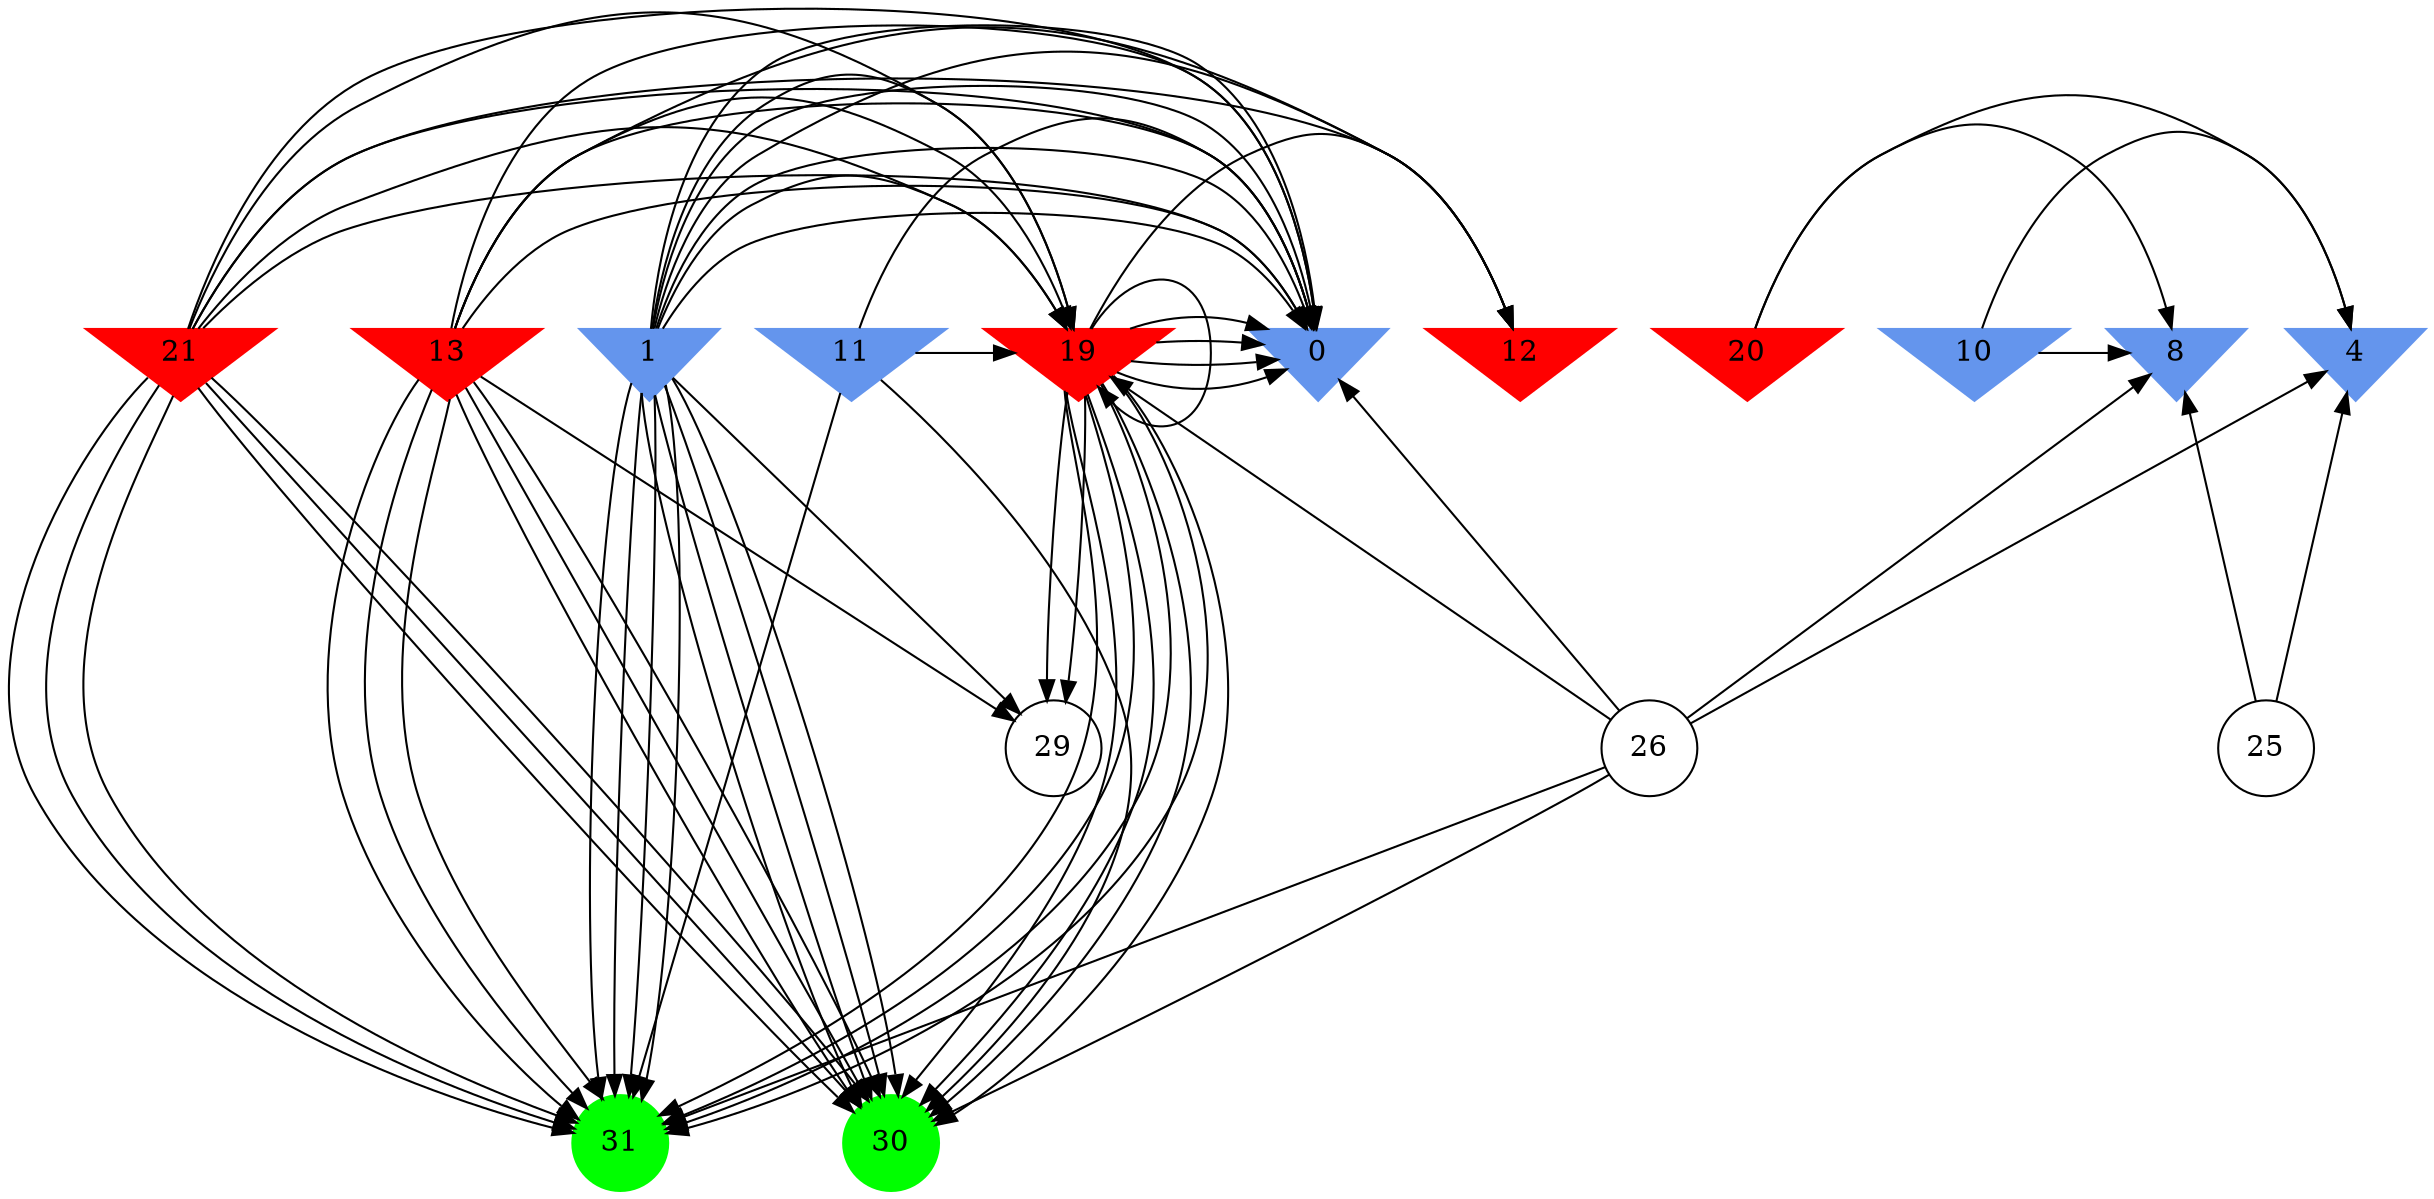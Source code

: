 digraph brain {
	ranksep=2.0;
	0 [shape=invtriangle,style=filled,color=cornflowerblue];
	1 [shape=invtriangle,style=filled,color=cornflowerblue];
	4 [shape=invtriangle,style=filled,color=cornflowerblue];
	8 [shape=invtriangle,style=filled,color=cornflowerblue];
	10 [shape=invtriangle,style=filled,color=cornflowerblue];
	11 [shape=invtriangle,style=filled,color=cornflowerblue];
	12 [shape=invtriangle,style=filled,color=red];
	13 [shape=invtriangle,style=filled,color=red];
	19 [shape=invtriangle,style=filled,color=red];
	20 [shape=invtriangle,style=filled,color=red];
	21 [shape=invtriangle,style=filled,color=red];
	25 [shape=circle,color=black];
	26 [shape=circle,color=black];
	29 [shape=circle,color=black];
	30 [shape=circle,style=filled,color=green];
	31 [shape=circle,style=filled,color=green];
	13	->	0;
	13	->	31;
	13	->	30;
	13	->	29;
	19	->	0;
	19	->	31;
	19	->	30;
	19	->	29;
	1	->	0;
	1	->	31;
	1	->	30;
	1	->	29;
	19	->	0;
	19	->	31;
	19	->	30;
	19	->	29;
	13	->	0;
	13	->	12;
	13	->	30;
	13	->	31;
	19	->	0;
	19	->	12;
	19	->	30;
	19	->	31;
	1	->	0;
	1	->	12;
	1	->	30;
	1	->	31;
	21	->	0;
	21	->	12;
	21	->	30;
	21	->	31;
	13	->	0;
	13	->	19;
	13	->	30;
	13	->	31;
	19	->	0;
	19	->	19;
	19	->	30;
	19	->	31;
	1	->	0;
	1	->	19;
	1	->	30;
	1	->	31;
	21	->	0;
	21	->	19;
	21	->	30;
	21	->	31;
	11	->	0;
	11	->	19;
	11	->	30;
	11	->	31;
	26	->	0;
	26	->	19;
	26	->	30;
	26	->	31;
	1	->	0;
	1	->	19;
	1	->	30;
	1	->	31;
	21	->	0;
	21	->	19;
	21	->	30;
	21	->	31;
	26	->	8;
	26	->	4;
	20	->	8;
	20	->	4;
	25	->	8;
	25	->	4;
	10	->	8;
	10	->	4;
	{ rank=same; 0; 1; 4; 8; 10; 11; 12; 13; 19; 20; 21; }
	{ rank=same; 25; 26; 29; }
	{ rank=same; 30; 31; }
}
